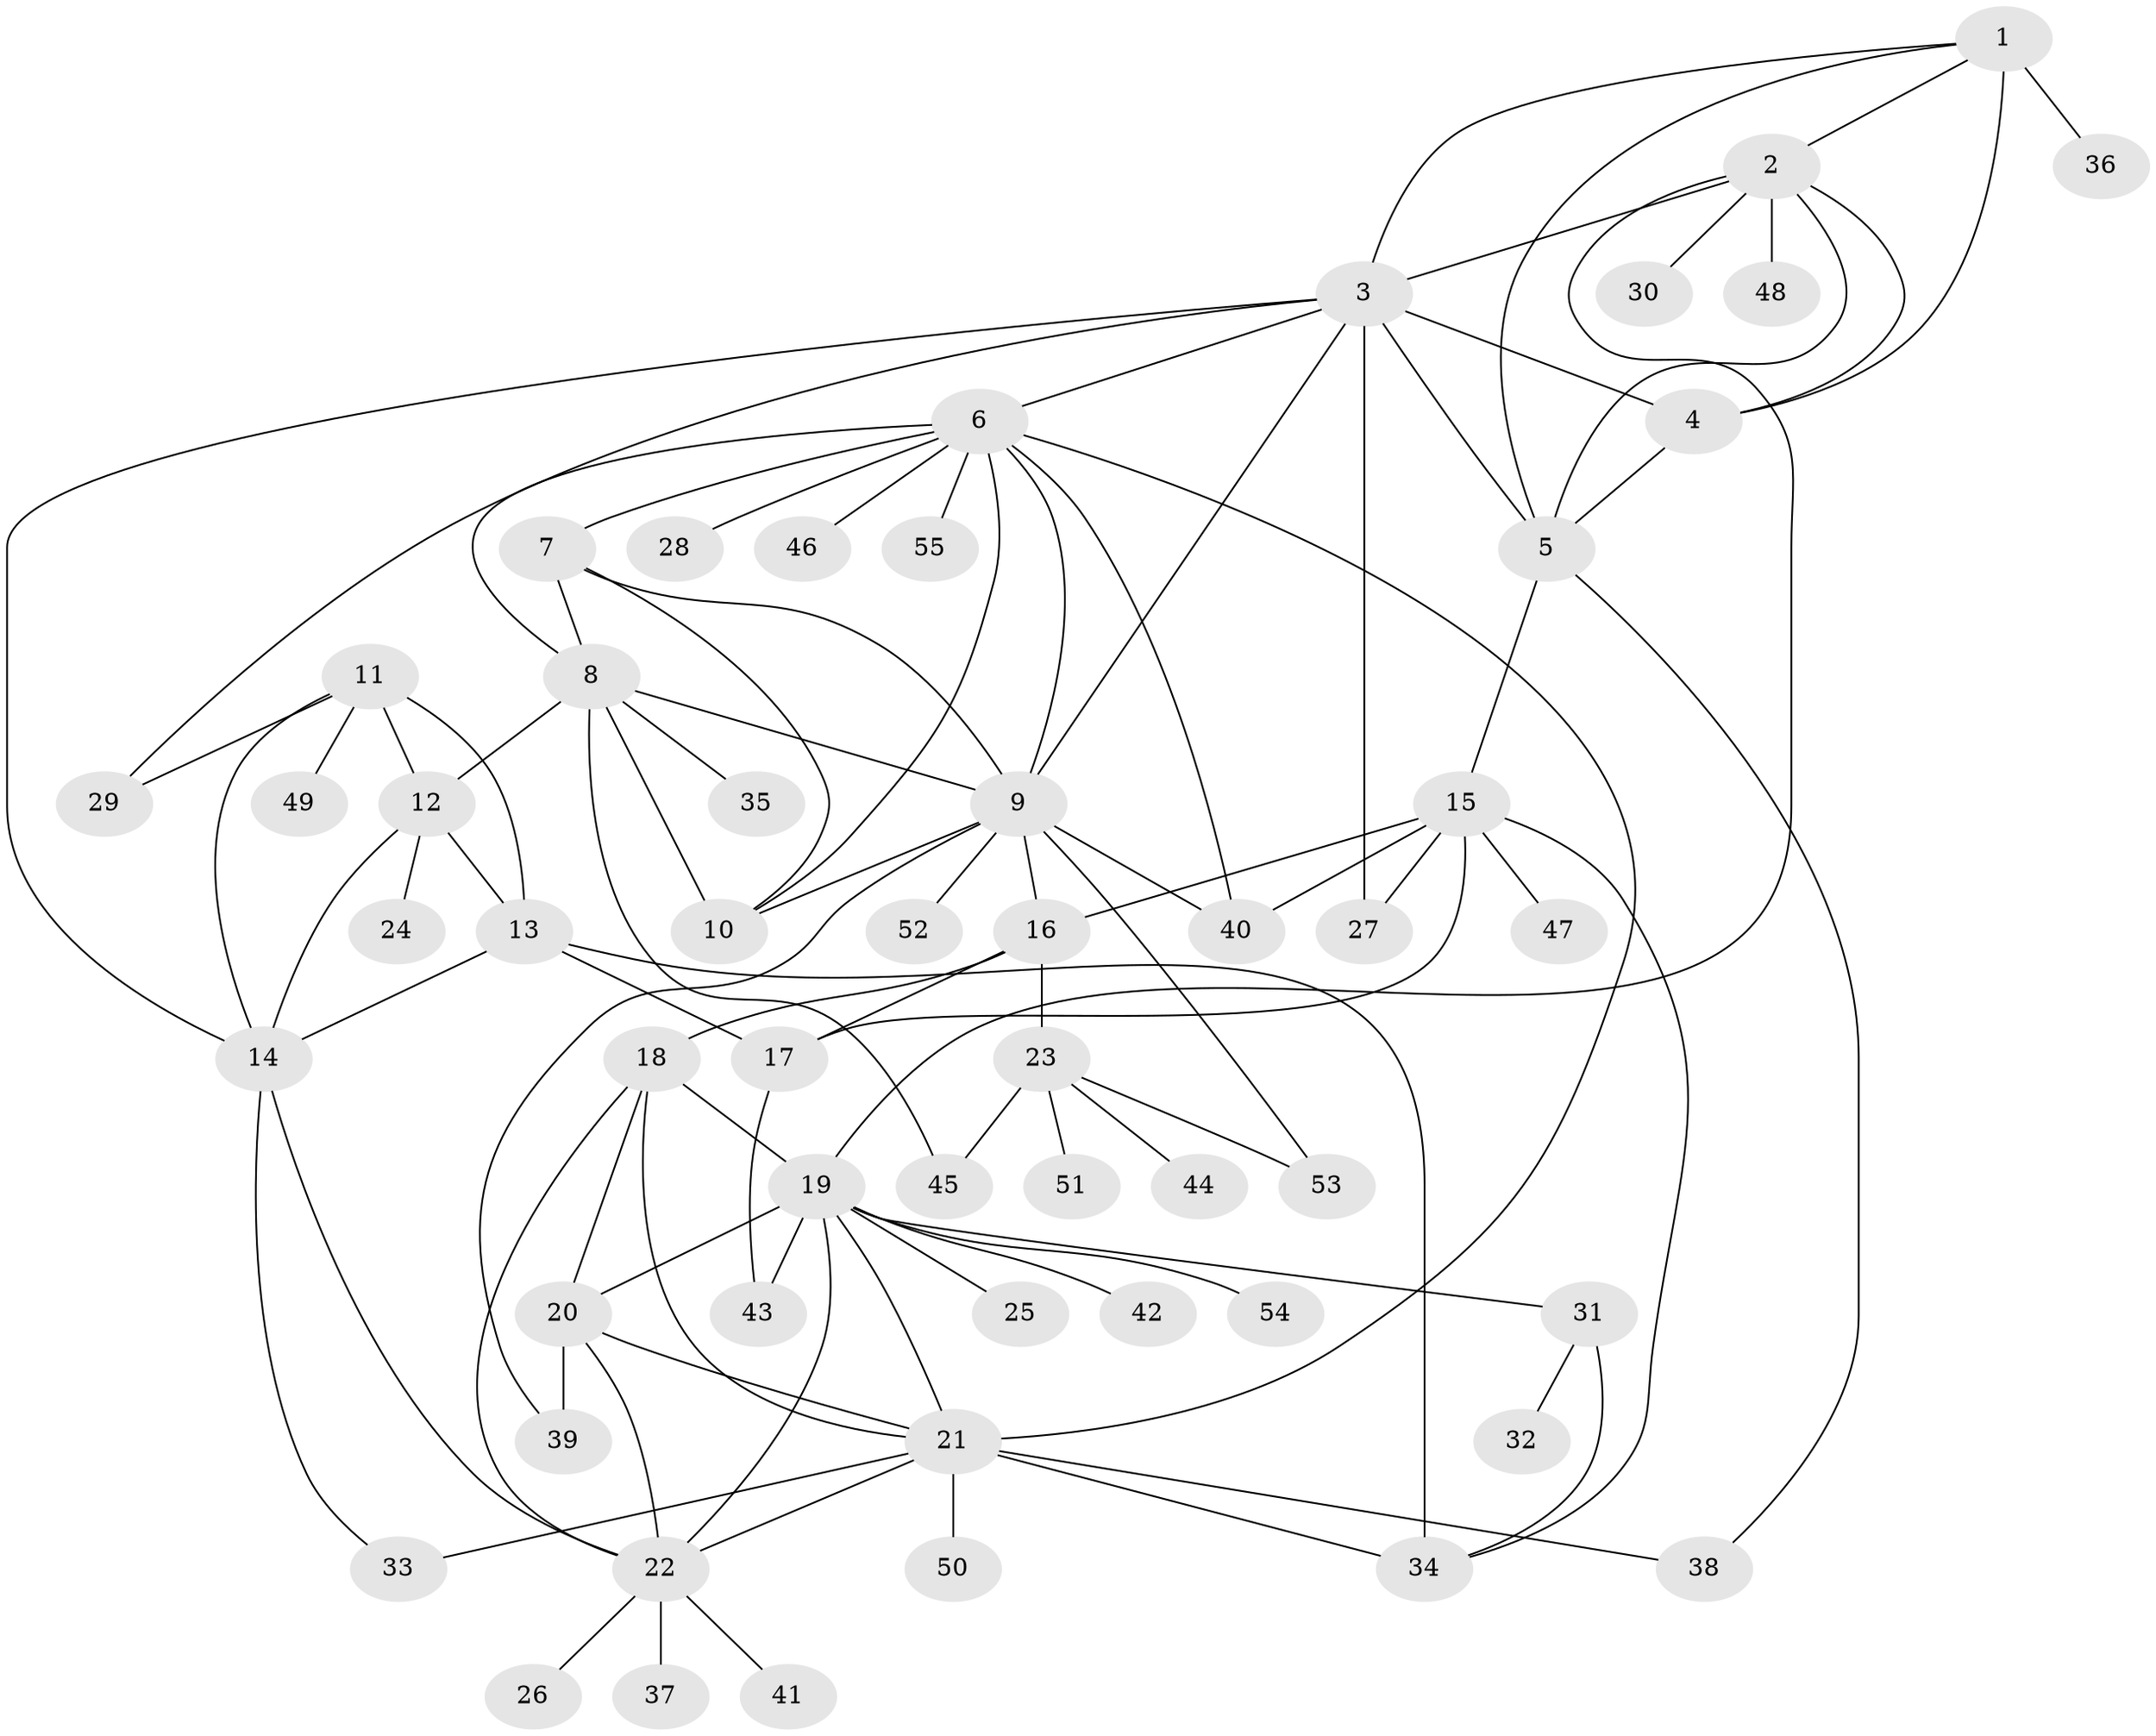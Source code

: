 // original degree distribution, {8: 0.06422018348623854, 10: 0.027522935779816515, 5: 0.027522935779816515, 7: 0.01834862385321101, 11: 0.01834862385321101, 9: 0.03669724770642202, 12: 0.009174311926605505, 4: 0.01834862385321101, 6: 0.027522935779816515, 1: 0.5504587155963303, 2: 0.1926605504587156, 3: 0.009174311926605505}
// Generated by graph-tools (version 1.1) at 2025/37/03/09/25 02:37:16]
// undirected, 55 vertices, 96 edges
graph export_dot {
graph [start="1"]
  node [color=gray90,style=filled];
  1;
  2;
  3;
  4;
  5;
  6;
  7;
  8;
  9;
  10;
  11;
  12;
  13;
  14;
  15;
  16;
  17;
  18;
  19;
  20;
  21;
  22;
  23;
  24;
  25;
  26;
  27;
  28;
  29;
  30;
  31;
  32;
  33;
  34;
  35;
  36;
  37;
  38;
  39;
  40;
  41;
  42;
  43;
  44;
  45;
  46;
  47;
  48;
  49;
  50;
  51;
  52;
  53;
  54;
  55;
  1 -- 2 [weight=1.0];
  1 -- 3 [weight=1.0];
  1 -- 4 [weight=1.0];
  1 -- 5 [weight=1.0];
  1 -- 36 [weight=3.0];
  2 -- 3 [weight=1.0];
  2 -- 4 [weight=1.0];
  2 -- 5 [weight=1.0];
  2 -- 19 [weight=1.0];
  2 -- 30 [weight=1.0];
  2 -- 48 [weight=1.0];
  3 -- 4 [weight=1.0];
  3 -- 5 [weight=1.0];
  3 -- 6 [weight=1.0];
  3 -- 9 [weight=1.0];
  3 -- 14 [weight=1.0];
  3 -- 27 [weight=1.0];
  3 -- 29 [weight=1.0];
  4 -- 5 [weight=1.0];
  5 -- 15 [weight=1.0];
  5 -- 38 [weight=1.0];
  6 -- 7 [weight=1.0];
  6 -- 8 [weight=1.0];
  6 -- 9 [weight=1.0];
  6 -- 10 [weight=1.0];
  6 -- 21 [weight=1.0];
  6 -- 28 [weight=1.0];
  6 -- 40 [weight=1.0];
  6 -- 46 [weight=1.0];
  6 -- 55 [weight=1.0];
  7 -- 8 [weight=1.0];
  7 -- 9 [weight=1.0];
  7 -- 10 [weight=1.0];
  8 -- 9 [weight=1.0];
  8 -- 10 [weight=1.0];
  8 -- 12 [weight=1.0];
  8 -- 35 [weight=1.0];
  8 -- 45 [weight=1.0];
  9 -- 10 [weight=8.0];
  9 -- 16 [weight=1.0];
  9 -- 39 [weight=1.0];
  9 -- 40 [weight=1.0];
  9 -- 52 [weight=1.0];
  9 -- 53 [weight=1.0];
  11 -- 12 [weight=2.0];
  11 -- 13 [weight=2.0];
  11 -- 14 [weight=2.0];
  11 -- 29 [weight=1.0];
  11 -- 49 [weight=1.0];
  12 -- 13 [weight=1.0];
  12 -- 14 [weight=1.0];
  12 -- 24 [weight=3.0];
  13 -- 14 [weight=1.0];
  13 -- 17 [weight=1.0];
  13 -- 34 [weight=4.0];
  14 -- 22 [weight=1.0];
  14 -- 33 [weight=1.0];
  15 -- 16 [weight=3.0];
  15 -- 17 [weight=3.0];
  15 -- 27 [weight=4.0];
  15 -- 34 [weight=1.0];
  15 -- 40 [weight=1.0];
  15 -- 47 [weight=2.0];
  16 -- 17 [weight=1.0];
  16 -- 18 [weight=1.0];
  16 -- 23 [weight=1.0];
  17 -- 43 [weight=1.0];
  18 -- 19 [weight=1.0];
  18 -- 20 [weight=1.0];
  18 -- 21 [weight=1.0];
  18 -- 22 [weight=1.0];
  19 -- 20 [weight=1.0];
  19 -- 21 [weight=1.0];
  19 -- 22 [weight=1.0];
  19 -- 25 [weight=1.0];
  19 -- 31 [weight=1.0];
  19 -- 42 [weight=1.0];
  19 -- 43 [weight=1.0];
  19 -- 54 [weight=1.0];
  20 -- 21 [weight=1.0];
  20 -- 22 [weight=1.0];
  20 -- 39 [weight=3.0];
  21 -- 22 [weight=1.0];
  21 -- 33 [weight=1.0];
  21 -- 34 [weight=1.0];
  21 -- 38 [weight=1.0];
  21 -- 50 [weight=1.0];
  22 -- 26 [weight=1.0];
  22 -- 37 [weight=1.0];
  22 -- 41 [weight=1.0];
  23 -- 44 [weight=1.0];
  23 -- 45 [weight=1.0];
  23 -- 51 [weight=1.0];
  23 -- 53 [weight=1.0];
  31 -- 32 [weight=1.0];
  31 -- 34 [weight=1.0];
}
